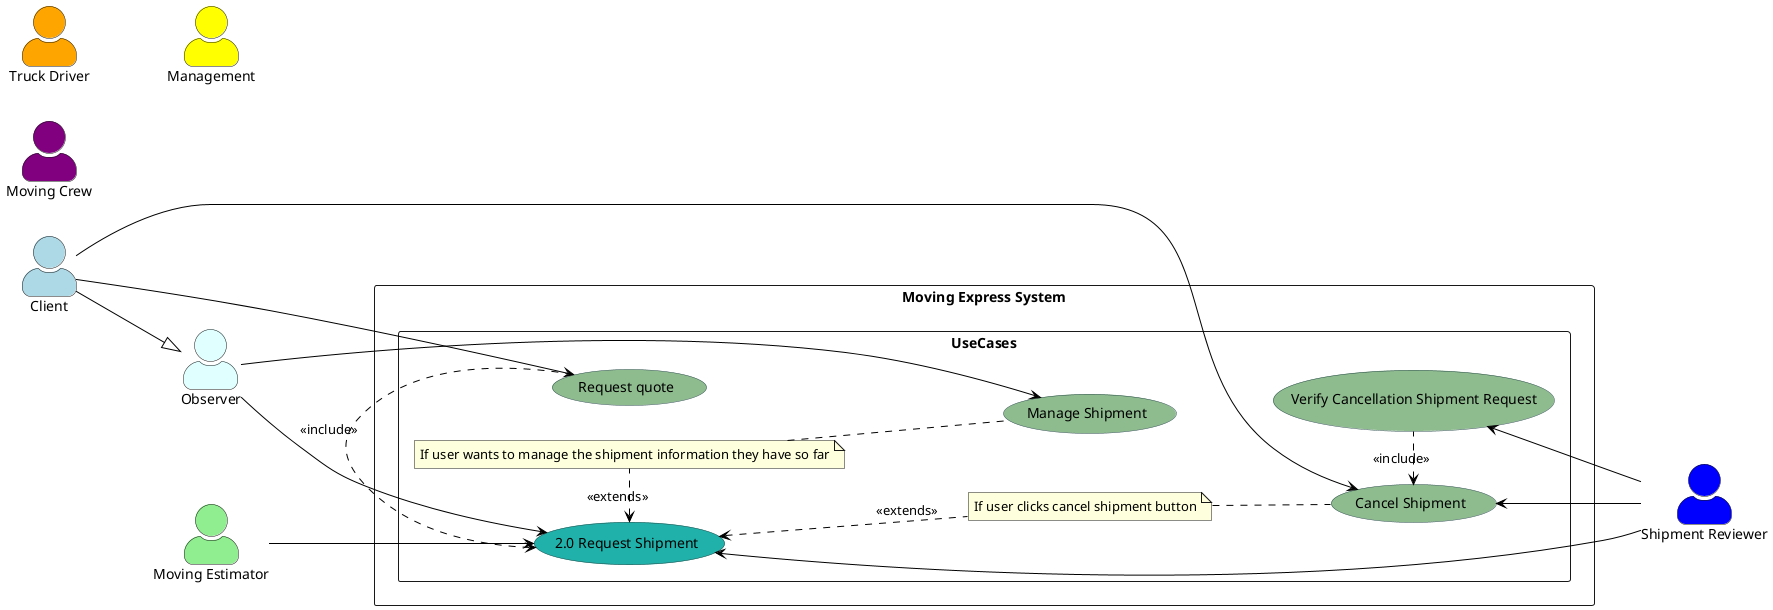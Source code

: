 @startuml

left to right direction
skinparam actorStyle awesome
skinparam usecase {
    BackgroundColor DarkSeaGreen
    BorderColor DarkSlateGray
    ArrowColor Black
    ActorBorderColor black
    ActorFontName Courier
    ActorBackgroundColor<< Human >> Gold
}

actor Client as "Client" #LightBlue
actor "Moving Estimator" as MovingEstimator #LightGreen
actor "Truck Driver" as VanDriver #Orange
actor "Moving Crew" as MovingCrew #Purple
actor Management as "Management" #Yellow
actor "Shipment Reviewer" as ShipmentReviewer #Blue
actor "Observer" as Observer #LightCyan

rectangle "Moving Express System" {
    rectangle UseCases {
      usecase "2.0 Request Shipment" as UC2 #LightSeaGreen
      usecase "Request quote" as UC2_1
      usecase "Manage Shipment" as UC2_2
      usecase "Cancel Shipment" as UC2_3
      usecase "Verify Cancellation Shipment Request" as UC2_4

      note "If user wants to manage the shipment information they have so far" as N2
      note "If user clicks cancel shipment button" as N1
    }
}

UC2 <. UC2_1 : <<include>>
UC2 <. N2 : <<extends>>
UC2 <.. N1 : <<extends>>
N1 .. (UC2_3)
N2 .. (UC2_2)
UC2_3 <. UC2_4 : <<include>>

Client --|> Observer
Client --> UC2_1
Client --> UC2_3
Observer --> UC2_2

Observer --> UC2

MovingEstimator --> UC2

UC2_3 <-- ShipmentReviewer
UC2_4 <-- ShipmentReviewer
UC2 <-- ShipmentReviewer

@enduml